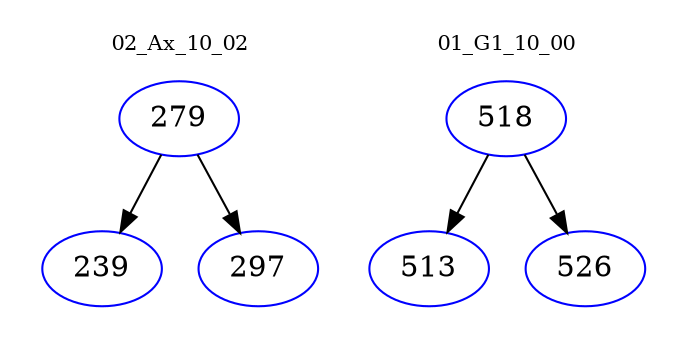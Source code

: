 digraph{
subgraph cluster_0 {
color = white
label = "02_Ax_10_02";
fontsize=10;
T0_279 [label="279", color="blue"]
T0_279 -> T0_239 [color="black"]
T0_239 [label="239", color="blue"]
T0_279 -> T0_297 [color="black"]
T0_297 [label="297", color="blue"]
}
subgraph cluster_1 {
color = white
label = "01_G1_10_00";
fontsize=10;
T1_518 [label="518", color="blue"]
T1_518 -> T1_513 [color="black"]
T1_513 [label="513", color="blue"]
T1_518 -> T1_526 [color="black"]
T1_526 [label="526", color="blue"]
}
}
